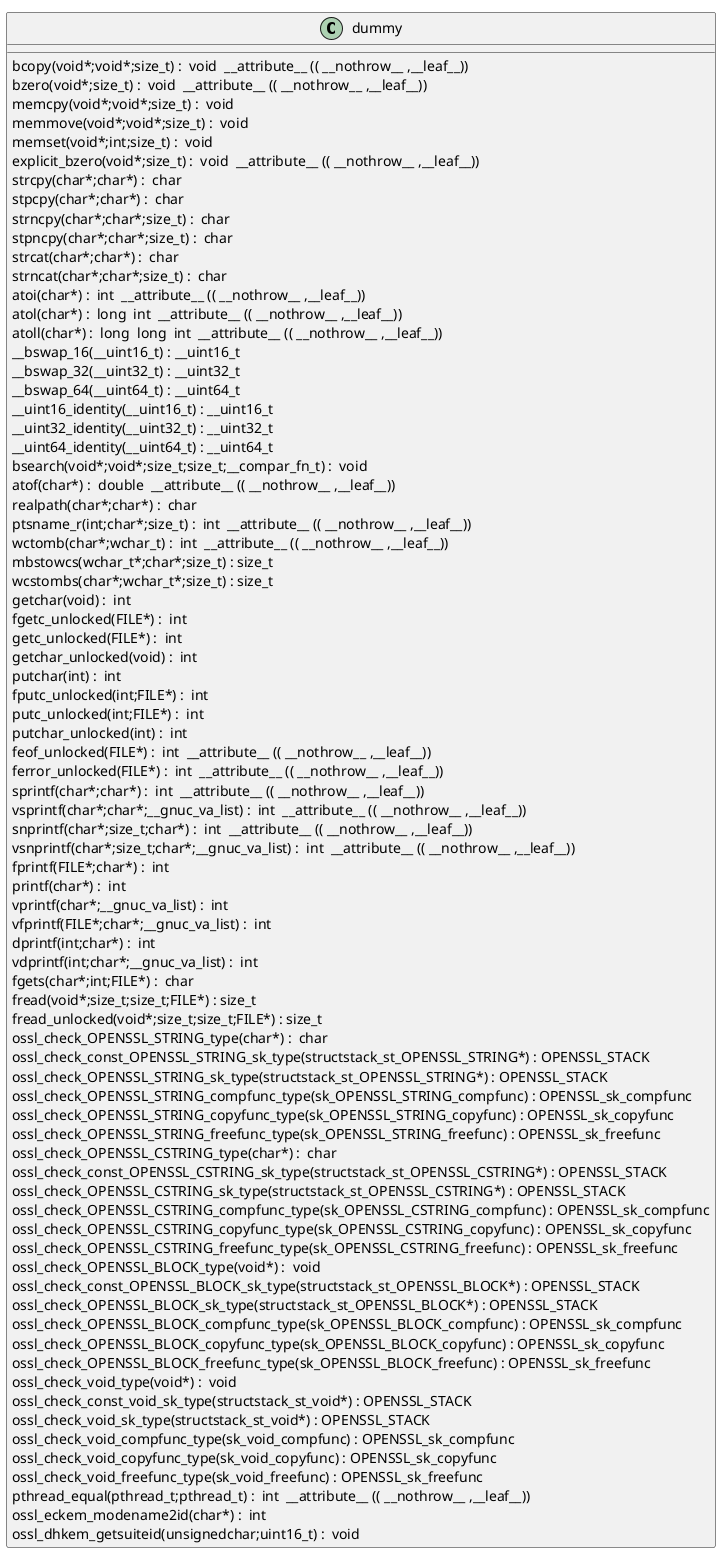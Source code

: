 @startuml
!pragma layout smetana
class dummy {
bcopy(void*;void*;size_t) :  void  __attribute__ (( __nothrow__ ,__leaf__)) [[[./../../../.././qc/providers/implementations/kem/kem_util.c.html#298]]]
bzero(void*;size_t) :  void  __attribute__ (( __nothrow__ ,__leaf__)) [[[./../../../.././qc/providers/implementations/kem/kem_util.c.html#305]]]
memcpy(void*;void*;size_t) :  void  [[[./../../../.././qc/providers/implementations/kem/kem_util.c.html#346]]]
memmove(void*;void*;size_t) :  void  [[[./../../../.././qc/providers/implementations/kem/kem_util.c.html#354]]]
memset(void*;int;size_t) :  void  [[[./../../../.././qc/providers/implementations/kem/kem_util.c.html#361]]]
explicit_bzero(void*;size_t) :  void  __attribute__ (( __nothrow__ ,__leaf__)) [[[./../../../.././qc/providers/implementations/kem/kem_util.c.html#374]]]
strcpy(char*;char*) :  char  [[[./../../../.././qc/providers/implementations/kem/kem_util.c.html#381]]]
stpcpy(char*;char*) :  char  [[[./../../../.././qc/providers/implementations/kem/kem_util.c.html#388]]]
strncpy(char*;char*;size_t) :  char  [[[./../../../.././qc/providers/implementations/kem/kem_util.c.html#396]]]
stpncpy(char*;char*;size_t) :  char  [[[./../../../.././qc/providers/implementations/kem/kem_util.c.html#406]]]
strcat(char*;char*) :  char  [[[./../../../.././qc/providers/implementations/kem/kem_util.c.html#413]]]
strncat(char*;char*;size_t) :  char  [[[./../../../.././qc/providers/implementations/kem/kem_util.c.html#420]]]
atoi(char*) :  int  __attribute__ (( __nothrow__ ,__leaf__)) [[[./../../../.././qc/providers/implementations/kem/kem_util.c.html#588]]]
atol(char*) :  long  int  __attribute__ (( __nothrow__ ,__leaf__)) [[[./../../../.././qc/providers/implementations/kem/kem_util.c.html#593]]]
atoll(char*) :  long  long  int  __attribute__ (( __nothrow__ ,__leaf__)) [[[./../../../.././qc/providers/implementations/kem/kem_util.c.html#600]]]
__bswap_16(__uint16_t) : __uint16_t [[[./../../../.././qc/providers/implementations/kem/kem_util.c.html#900]]]
__bswap_32(__uint32_t) : __uint32_t [[[./../../../.././qc/providers/implementations/kem/kem_util.c.html#915]]]
__bswap_64(__uint64_t) : __uint64_t [[[./../../../.././qc/providers/implementations/kem/kem_util.c.html#925]]]
__uint16_identity(__uint16_t) : __uint16_t [[[./../../../.././qc/providers/implementations/kem/kem_util.c.html#937]]]
__uint32_identity(__uint32_t) : __uint32_t [[[./../../../.././qc/providers/implementations/kem/kem_util.c.html#943]]]
__uint64_identity(__uint64_t) : __uint64_t [[[./../../../.././qc/providers/implementations/kem/kem_util.c.html#949]]]
bsearch(void*;void*;size_t;size_t;__compar_fn_t) :  void  [[[./../../../.././qc/providers/implementations/kem/kem_util.c.html#1617]]]
atof(char*) :  double  __attribute__ (( __nothrow__ ,__leaf__)) [[[./../../../.././qc/providers/implementations/kem/kem_util.c.html#1]]]
realpath(char*;char*) :  char  [[[./../../../.././qc/providers/implementations/kem/kem_util.c.html#1]]]
ptsname_r(int;char*;size_t) :  int  __attribute__ (( __nothrow__ ,__leaf__)) [[[./../../../.././qc/providers/implementations/kem/kem_util.c.html#1]]]
wctomb(char*;wchar_t) :  int  __attribute__ (( __nothrow__ ,__leaf__)) [[[./../../../.././qc/providers/implementations/kem/kem_util.c.html#1]]]
mbstowcs(wchar_t*;char*;size_t) : size_t [[[./../../../.././qc/providers/implementations/kem/kem_util.c.html#1]]]
wcstombs(char*;wchar_t*;size_t) : size_t [[[./../../../.././qc/providers/implementations/kem/kem_util.c.html#1]]]
getchar(void) :  int  [[[./../../../.././qc/providers/implementations/kem/kem_util.c.html#1]]]
fgetc_unlocked(FILE*) :  int  [[[./../../../.././qc/providers/implementations/kem/kem_util.c.html#1]]]
getc_unlocked(FILE*) :  int  [[[./../../../.././qc/providers/implementations/kem/kem_util.c.html#1]]]
getchar_unlocked(void) :  int  [[[./../../../.././qc/providers/implementations/kem/kem_util.c.html#1]]]
putchar(int) :  int  [[[./../../../.././qc/providers/implementations/kem/kem_util.c.html#1]]]
fputc_unlocked(int;FILE*) :  int  [[[./../../../.././qc/providers/implementations/kem/kem_util.c.html#1]]]
putc_unlocked(int;FILE*) :  int  [[[./../../../.././qc/providers/implementations/kem/kem_util.c.html#1]]]
putchar_unlocked(int) :  int  [[[./../../../.././qc/providers/implementations/kem/kem_util.c.html#1]]]
feof_unlocked(FILE*) :  int  __attribute__ (( __nothrow__ ,__leaf__)) [[[./../../../.././qc/providers/implementations/kem/kem_util.c.html#1]]]
ferror_unlocked(FILE*) :  int  __attribute__ (( __nothrow__ ,__leaf__)) [[[./../../../.././qc/providers/implementations/kem/kem_util.c.html#1]]]
sprintf(char*;char*) :  int  __attribute__ (( __nothrow__ ,__leaf__)) [[[./../../../.././qc/providers/implementations/kem/kem_util.c.html#1]]]
vsprintf(char*;char*;__gnuc_va_list) :  int  __attribute__ (( __nothrow__ ,__leaf__)) [[[./../../../.././qc/providers/implementations/kem/kem_util.c.html#1]]]
snprintf(char*;size_t;char*) :  int  __attribute__ (( __nothrow__ ,__leaf__)) [[[./../../../.././qc/providers/implementations/kem/kem_util.c.html#1]]]
vsnprintf(char*;size_t;char*;__gnuc_va_list) :  int  __attribute__ (( __nothrow__ ,__leaf__)) [[[./../../../.././qc/providers/implementations/kem/kem_util.c.html#1]]]
fprintf(FILE*;char*) :  int  [[[./../../../.././qc/providers/implementations/kem/kem_util.c.html#1]]]
printf(char*) :  int  [[[./../../../.././qc/providers/implementations/kem/kem_util.c.html#1]]]
vprintf(char*;__gnuc_va_list) :  int  [[[./../../../.././qc/providers/implementations/kem/kem_util.c.html#1]]]
vfprintf(FILE*;char*;__gnuc_va_list) :  int  [[[./../../../.././qc/providers/implementations/kem/kem_util.c.html#1]]]
dprintf(int;char*) :  int  [[[./../../../.././qc/providers/implementations/kem/kem_util.c.html#1]]]
vdprintf(int;char*;__gnuc_va_list) :  int  [[[./../../../.././qc/providers/implementations/kem/kem_util.c.html#1]]]
fgets(char*;int;FILE*) :  char  [[[./../../../.././qc/providers/implementations/kem/kem_util.c.html#1]]]
fread(void*;size_t;size_t;FILE*) : size_t [[[./../../../.././qc/providers/implementations/kem/kem_util.c.html#1]]]
fread_unlocked(void*;size_t;size_t;FILE*) : size_t [[[./../../../.././qc/providers/implementations/kem/kem_util.c.html#1]]]
ossl_check_OPENSSL_STRING_type(char*) :  char  [[[./../../../.././qc/providers/implementations/kem/kem_util.c.html#1]]]
ossl_check_const_OPENSSL_STRING_sk_type(structstack_st_OPENSSL_STRING*) : OPENSSL_STACK [[[./../../../.././qc/providers/implementations/kem/kem_util.c.html#1]]]
ossl_check_OPENSSL_STRING_sk_type(structstack_st_OPENSSL_STRING*) : OPENSSL_STACK [[[./../../../.././qc/providers/implementations/kem/kem_util.c.html#1]]]
ossl_check_OPENSSL_STRING_compfunc_type(sk_OPENSSL_STRING_compfunc) : OPENSSL_sk_compfunc [[[./../../../.././qc/providers/implementations/kem/kem_util.c.html#1]]]
ossl_check_OPENSSL_STRING_copyfunc_type(sk_OPENSSL_STRING_copyfunc) : OPENSSL_sk_copyfunc [[[./../../../.././qc/providers/implementations/kem/kem_util.c.html#1]]]
ossl_check_OPENSSL_STRING_freefunc_type(sk_OPENSSL_STRING_freefunc) : OPENSSL_sk_freefunc [[[./../../../.././qc/providers/implementations/kem/kem_util.c.html#1]]]
ossl_check_OPENSSL_CSTRING_type(char*) :  char  [[[./../../../.././qc/providers/implementations/kem/kem_util.c.html#1]]]
ossl_check_const_OPENSSL_CSTRING_sk_type(structstack_st_OPENSSL_CSTRING*) : OPENSSL_STACK [[[./../../../.././qc/providers/implementations/kem/kem_util.c.html#1]]]
ossl_check_OPENSSL_CSTRING_sk_type(structstack_st_OPENSSL_CSTRING*) : OPENSSL_STACK [[[./../../../.././qc/providers/implementations/kem/kem_util.c.html#1]]]
ossl_check_OPENSSL_CSTRING_compfunc_type(sk_OPENSSL_CSTRING_compfunc) : OPENSSL_sk_compfunc [[[./../../../.././qc/providers/implementations/kem/kem_util.c.html#1]]]
ossl_check_OPENSSL_CSTRING_copyfunc_type(sk_OPENSSL_CSTRING_copyfunc) : OPENSSL_sk_copyfunc [[[./../../../.././qc/providers/implementations/kem/kem_util.c.html#1]]]
ossl_check_OPENSSL_CSTRING_freefunc_type(sk_OPENSSL_CSTRING_freefunc) : OPENSSL_sk_freefunc [[[./../../../.././qc/providers/implementations/kem/kem_util.c.html#1]]]
ossl_check_OPENSSL_BLOCK_type(void*) :  void  [[[./../../../.././qc/providers/implementations/kem/kem_util.c.html#1]]]
ossl_check_const_OPENSSL_BLOCK_sk_type(structstack_st_OPENSSL_BLOCK*) : OPENSSL_STACK [[[./../../../.././qc/providers/implementations/kem/kem_util.c.html#1]]]
ossl_check_OPENSSL_BLOCK_sk_type(structstack_st_OPENSSL_BLOCK*) : OPENSSL_STACK [[[./../../../.././qc/providers/implementations/kem/kem_util.c.html#1]]]
ossl_check_OPENSSL_BLOCK_compfunc_type(sk_OPENSSL_BLOCK_compfunc) : OPENSSL_sk_compfunc [[[./../../../.././qc/providers/implementations/kem/kem_util.c.html#1]]]
ossl_check_OPENSSL_BLOCK_copyfunc_type(sk_OPENSSL_BLOCK_copyfunc) : OPENSSL_sk_copyfunc [[[./../../../.././qc/providers/implementations/kem/kem_util.c.html#1]]]
ossl_check_OPENSSL_BLOCK_freefunc_type(sk_OPENSSL_BLOCK_freefunc) : OPENSSL_sk_freefunc [[[./../../../.././qc/providers/implementations/kem/kem_util.c.html#1]]]
ossl_check_void_type(void*) :  void  [[[./../../../.././qc/providers/implementations/kem/kem_util.c.html#1]]]
ossl_check_const_void_sk_type(structstack_st_void*) : OPENSSL_STACK [[[./../../../.././qc/providers/implementations/kem/kem_util.c.html#1]]]
ossl_check_void_sk_type(structstack_st_void*) : OPENSSL_STACK [[[./../../../.././qc/providers/implementations/kem/kem_util.c.html#1]]]
ossl_check_void_compfunc_type(sk_void_compfunc) : OPENSSL_sk_compfunc [[[./../../../.././qc/providers/implementations/kem/kem_util.c.html#1]]]
ossl_check_void_copyfunc_type(sk_void_copyfunc) : OPENSSL_sk_copyfunc [[[./../../../.././qc/providers/implementations/kem/kem_util.c.html#1]]]
ossl_check_void_freefunc_type(sk_void_freefunc) : OPENSSL_sk_freefunc [[[./../../../.././qc/providers/implementations/kem/kem_util.c.html#1]]]
pthread_equal(pthread_t;pthread_t) :  int  __attribute__ (( __nothrow__ ,__leaf__)) [[[./../../../.././qc/providers/implementations/kem/kem_util.c.html#1]]]
ossl_eckem_modename2id(char*) :  int  [[[./../../../.././qc/providers/implementations/kem/kem_util.c.html#1]]]
ossl_dhkem_getsuiteid(unsignedchar;uint16_t) :  void  [[[./../../../.././qc/providers/implementations/kem/kem_util.c.html#1]]]
} 
@enduml
